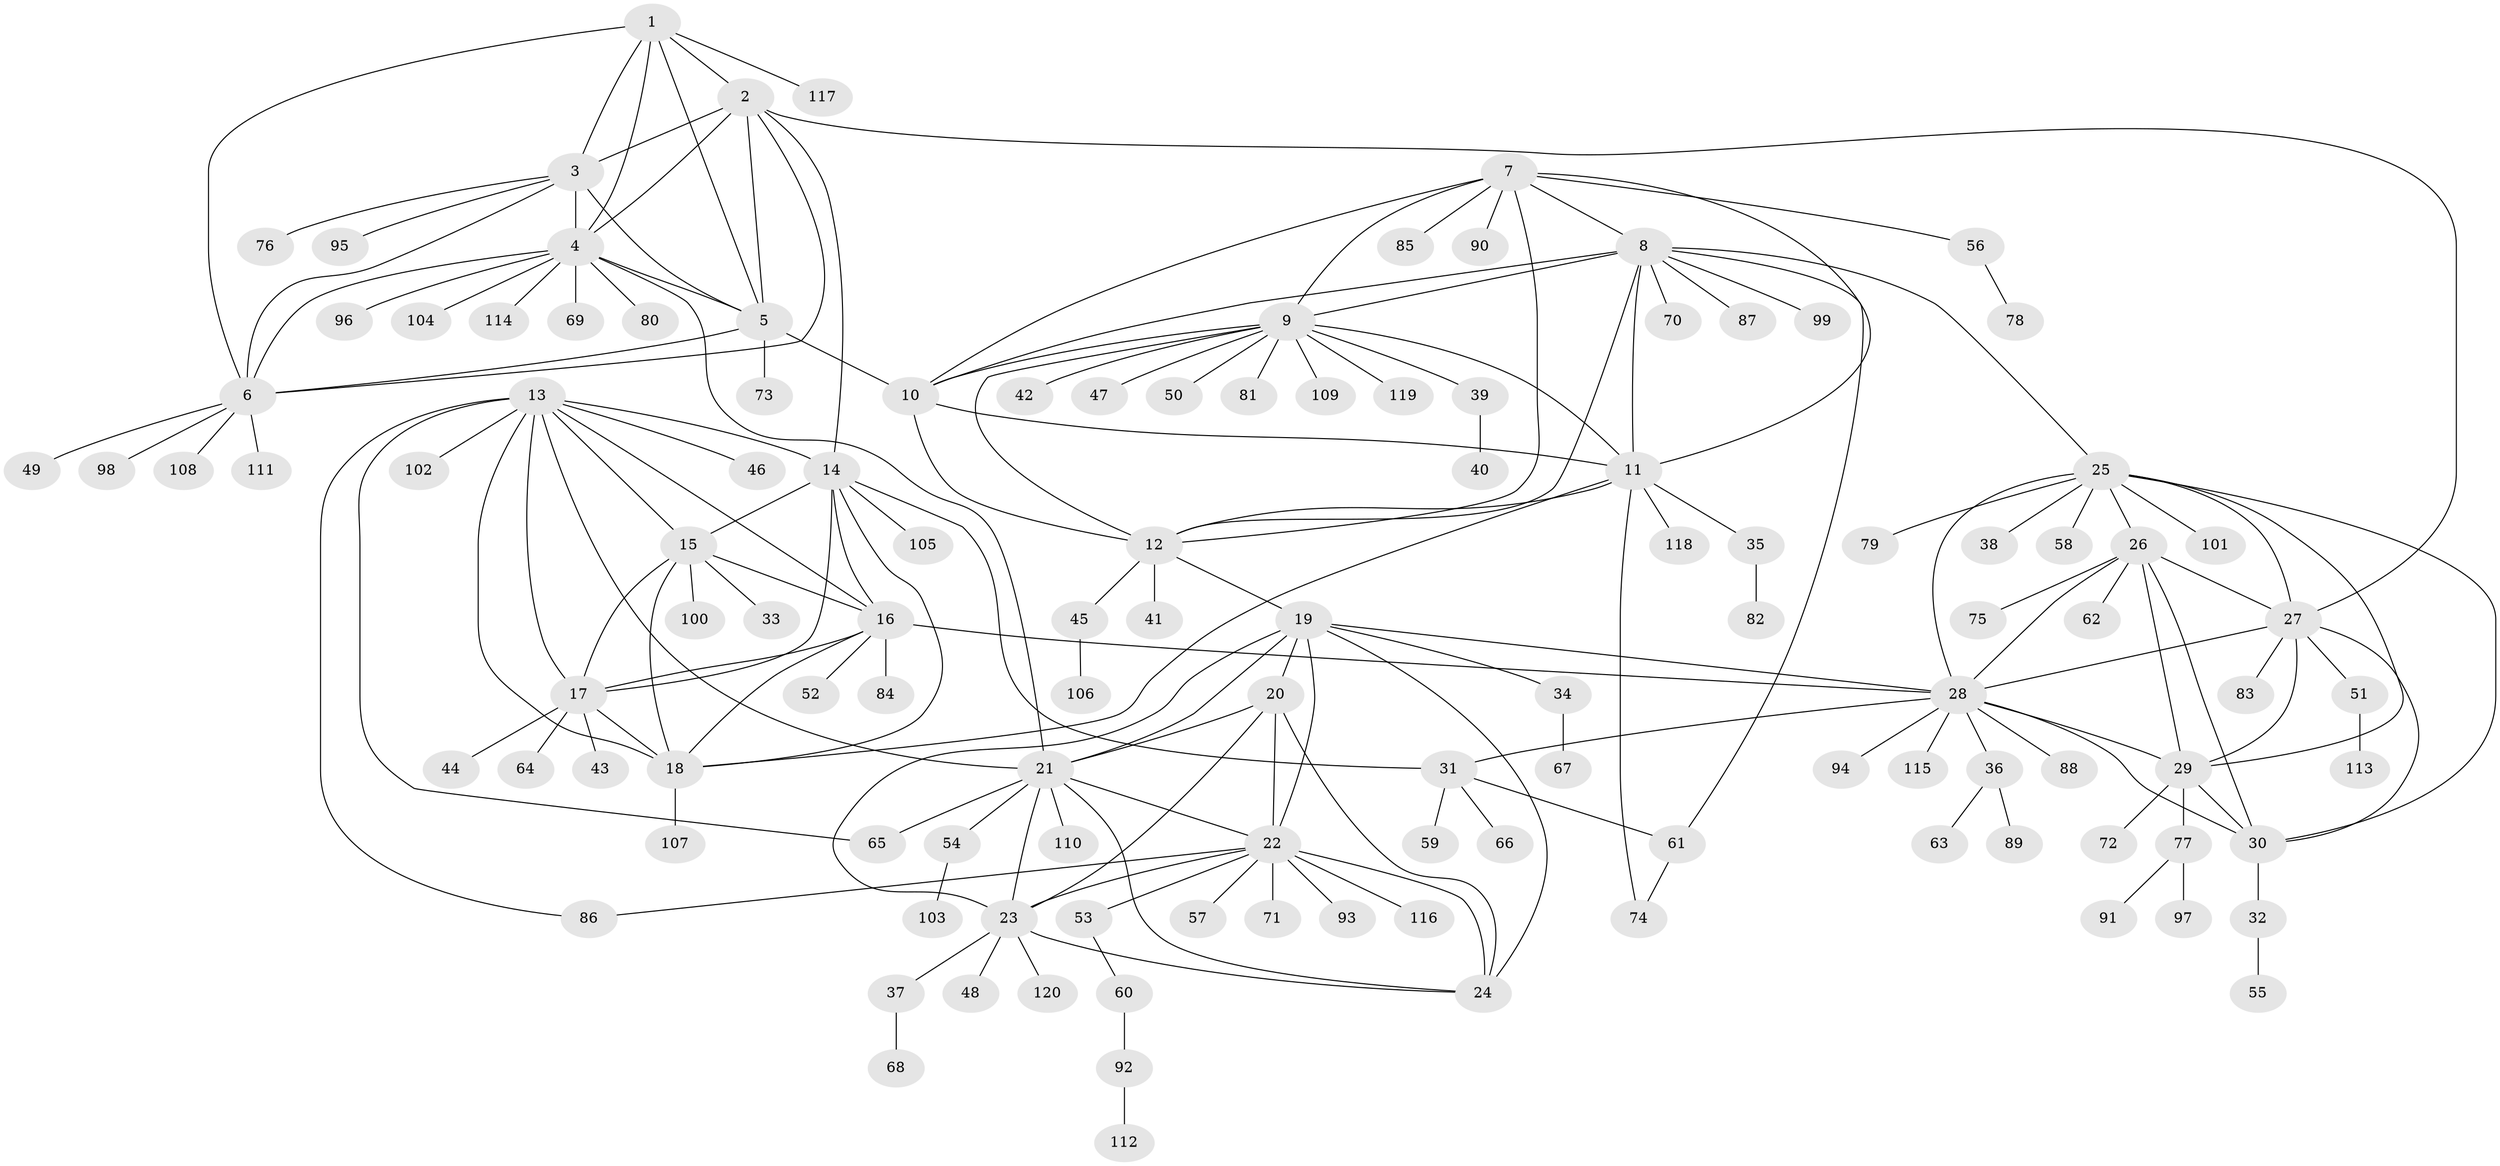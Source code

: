 // Generated by graph-tools (version 1.1) at 2025/26/03/09/25 03:26:34]
// undirected, 120 vertices, 180 edges
graph export_dot {
graph [start="1"]
  node [color=gray90,style=filled];
  1;
  2;
  3;
  4;
  5;
  6;
  7;
  8;
  9;
  10;
  11;
  12;
  13;
  14;
  15;
  16;
  17;
  18;
  19;
  20;
  21;
  22;
  23;
  24;
  25;
  26;
  27;
  28;
  29;
  30;
  31;
  32;
  33;
  34;
  35;
  36;
  37;
  38;
  39;
  40;
  41;
  42;
  43;
  44;
  45;
  46;
  47;
  48;
  49;
  50;
  51;
  52;
  53;
  54;
  55;
  56;
  57;
  58;
  59;
  60;
  61;
  62;
  63;
  64;
  65;
  66;
  67;
  68;
  69;
  70;
  71;
  72;
  73;
  74;
  75;
  76;
  77;
  78;
  79;
  80;
  81;
  82;
  83;
  84;
  85;
  86;
  87;
  88;
  89;
  90;
  91;
  92;
  93;
  94;
  95;
  96;
  97;
  98;
  99;
  100;
  101;
  102;
  103;
  104;
  105;
  106;
  107;
  108;
  109;
  110;
  111;
  112;
  113;
  114;
  115;
  116;
  117;
  118;
  119;
  120;
  1 -- 2;
  1 -- 3;
  1 -- 4;
  1 -- 5;
  1 -- 6;
  1 -- 117;
  2 -- 3;
  2 -- 4;
  2 -- 5;
  2 -- 6;
  2 -- 14;
  2 -- 27;
  3 -- 4;
  3 -- 5;
  3 -- 6;
  3 -- 76;
  3 -- 95;
  4 -- 5;
  4 -- 6;
  4 -- 21;
  4 -- 69;
  4 -- 80;
  4 -- 96;
  4 -- 104;
  4 -- 114;
  5 -- 6;
  5 -- 10;
  5 -- 73;
  6 -- 49;
  6 -- 98;
  6 -- 108;
  6 -- 111;
  7 -- 8;
  7 -- 9;
  7 -- 10;
  7 -- 11;
  7 -- 12;
  7 -- 56;
  7 -- 85;
  7 -- 90;
  8 -- 9;
  8 -- 10;
  8 -- 11;
  8 -- 12;
  8 -- 25;
  8 -- 61;
  8 -- 70;
  8 -- 87;
  8 -- 99;
  9 -- 10;
  9 -- 11;
  9 -- 12;
  9 -- 39;
  9 -- 42;
  9 -- 47;
  9 -- 50;
  9 -- 81;
  9 -- 109;
  9 -- 119;
  10 -- 11;
  10 -- 12;
  11 -- 12;
  11 -- 18;
  11 -- 35;
  11 -- 74;
  11 -- 118;
  12 -- 19;
  12 -- 41;
  12 -- 45;
  13 -- 14;
  13 -- 15;
  13 -- 16;
  13 -- 17;
  13 -- 18;
  13 -- 21;
  13 -- 46;
  13 -- 65;
  13 -- 86;
  13 -- 102;
  14 -- 15;
  14 -- 16;
  14 -- 17;
  14 -- 18;
  14 -- 31;
  14 -- 105;
  15 -- 16;
  15 -- 17;
  15 -- 18;
  15 -- 33;
  15 -- 100;
  16 -- 17;
  16 -- 18;
  16 -- 28;
  16 -- 52;
  16 -- 84;
  17 -- 18;
  17 -- 43;
  17 -- 44;
  17 -- 64;
  18 -- 107;
  19 -- 20;
  19 -- 21;
  19 -- 22;
  19 -- 23;
  19 -- 24;
  19 -- 28;
  19 -- 34;
  20 -- 21;
  20 -- 22;
  20 -- 23;
  20 -- 24;
  21 -- 22;
  21 -- 23;
  21 -- 24;
  21 -- 54;
  21 -- 65;
  21 -- 110;
  22 -- 23;
  22 -- 24;
  22 -- 53;
  22 -- 57;
  22 -- 71;
  22 -- 86;
  22 -- 93;
  22 -- 116;
  23 -- 24;
  23 -- 37;
  23 -- 48;
  23 -- 120;
  25 -- 26;
  25 -- 27;
  25 -- 28;
  25 -- 29;
  25 -- 30;
  25 -- 38;
  25 -- 58;
  25 -- 79;
  25 -- 101;
  26 -- 27;
  26 -- 28;
  26 -- 29;
  26 -- 30;
  26 -- 62;
  26 -- 75;
  27 -- 28;
  27 -- 29;
  27 -- 30;
  27 -- 51;
  27 -- 83;
  28 -- 29;
  28 -- 30;
  28 -- 31;
  28 -- 36;
  28 -- 88;
  28 -- 94;
  28 -- 115;
  29 -- 30;
  29 -- 72;
  29 -- 77;
  30 -- 32;
  31 -- 59;
  31 -- 61;
  31 -- 66;
  32 -- 55;
  34 -- 67;
  35 -- 82;
  36 -- 63;
  36 -- 89;
  37 -- 68;
  39 -- 40;
  45 -- 106;
  51 -- 113;
  53 -- 60;
  54 -- 103;
  56 -- 78;
  60 -- 92;
  61 -- 74;
  77 -- 91;
  77 -- 97;
  92 -- 112;
}
